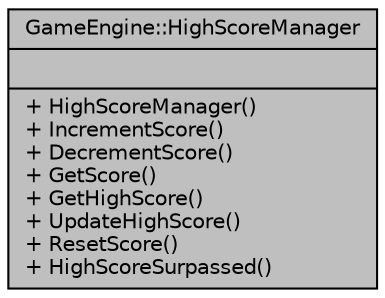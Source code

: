 digraph "GameEngine::HighScoreManager"
{
  edge [fontname="Helvetica",fontsize="10",labelfontname="Helvetica",labelfontsize="10"];
  node [fontname="Helvetica",fontsize="10",shape=record];
  Node1 [label="{GameEngine::HighScoreManager\n||+ HighScoreManager()\l+ IncrementScore()\l+ DecrementScore()\l+ GetScore()\l+ GetHighScore()\l+ UpdateHighScore()\l+ ResetScore()\l+ HighScoreSurpassed()\l}",height=0.2,width=0.4,color="black", fillcolor="grey75", style="filled", fontcolor="black"];
}
